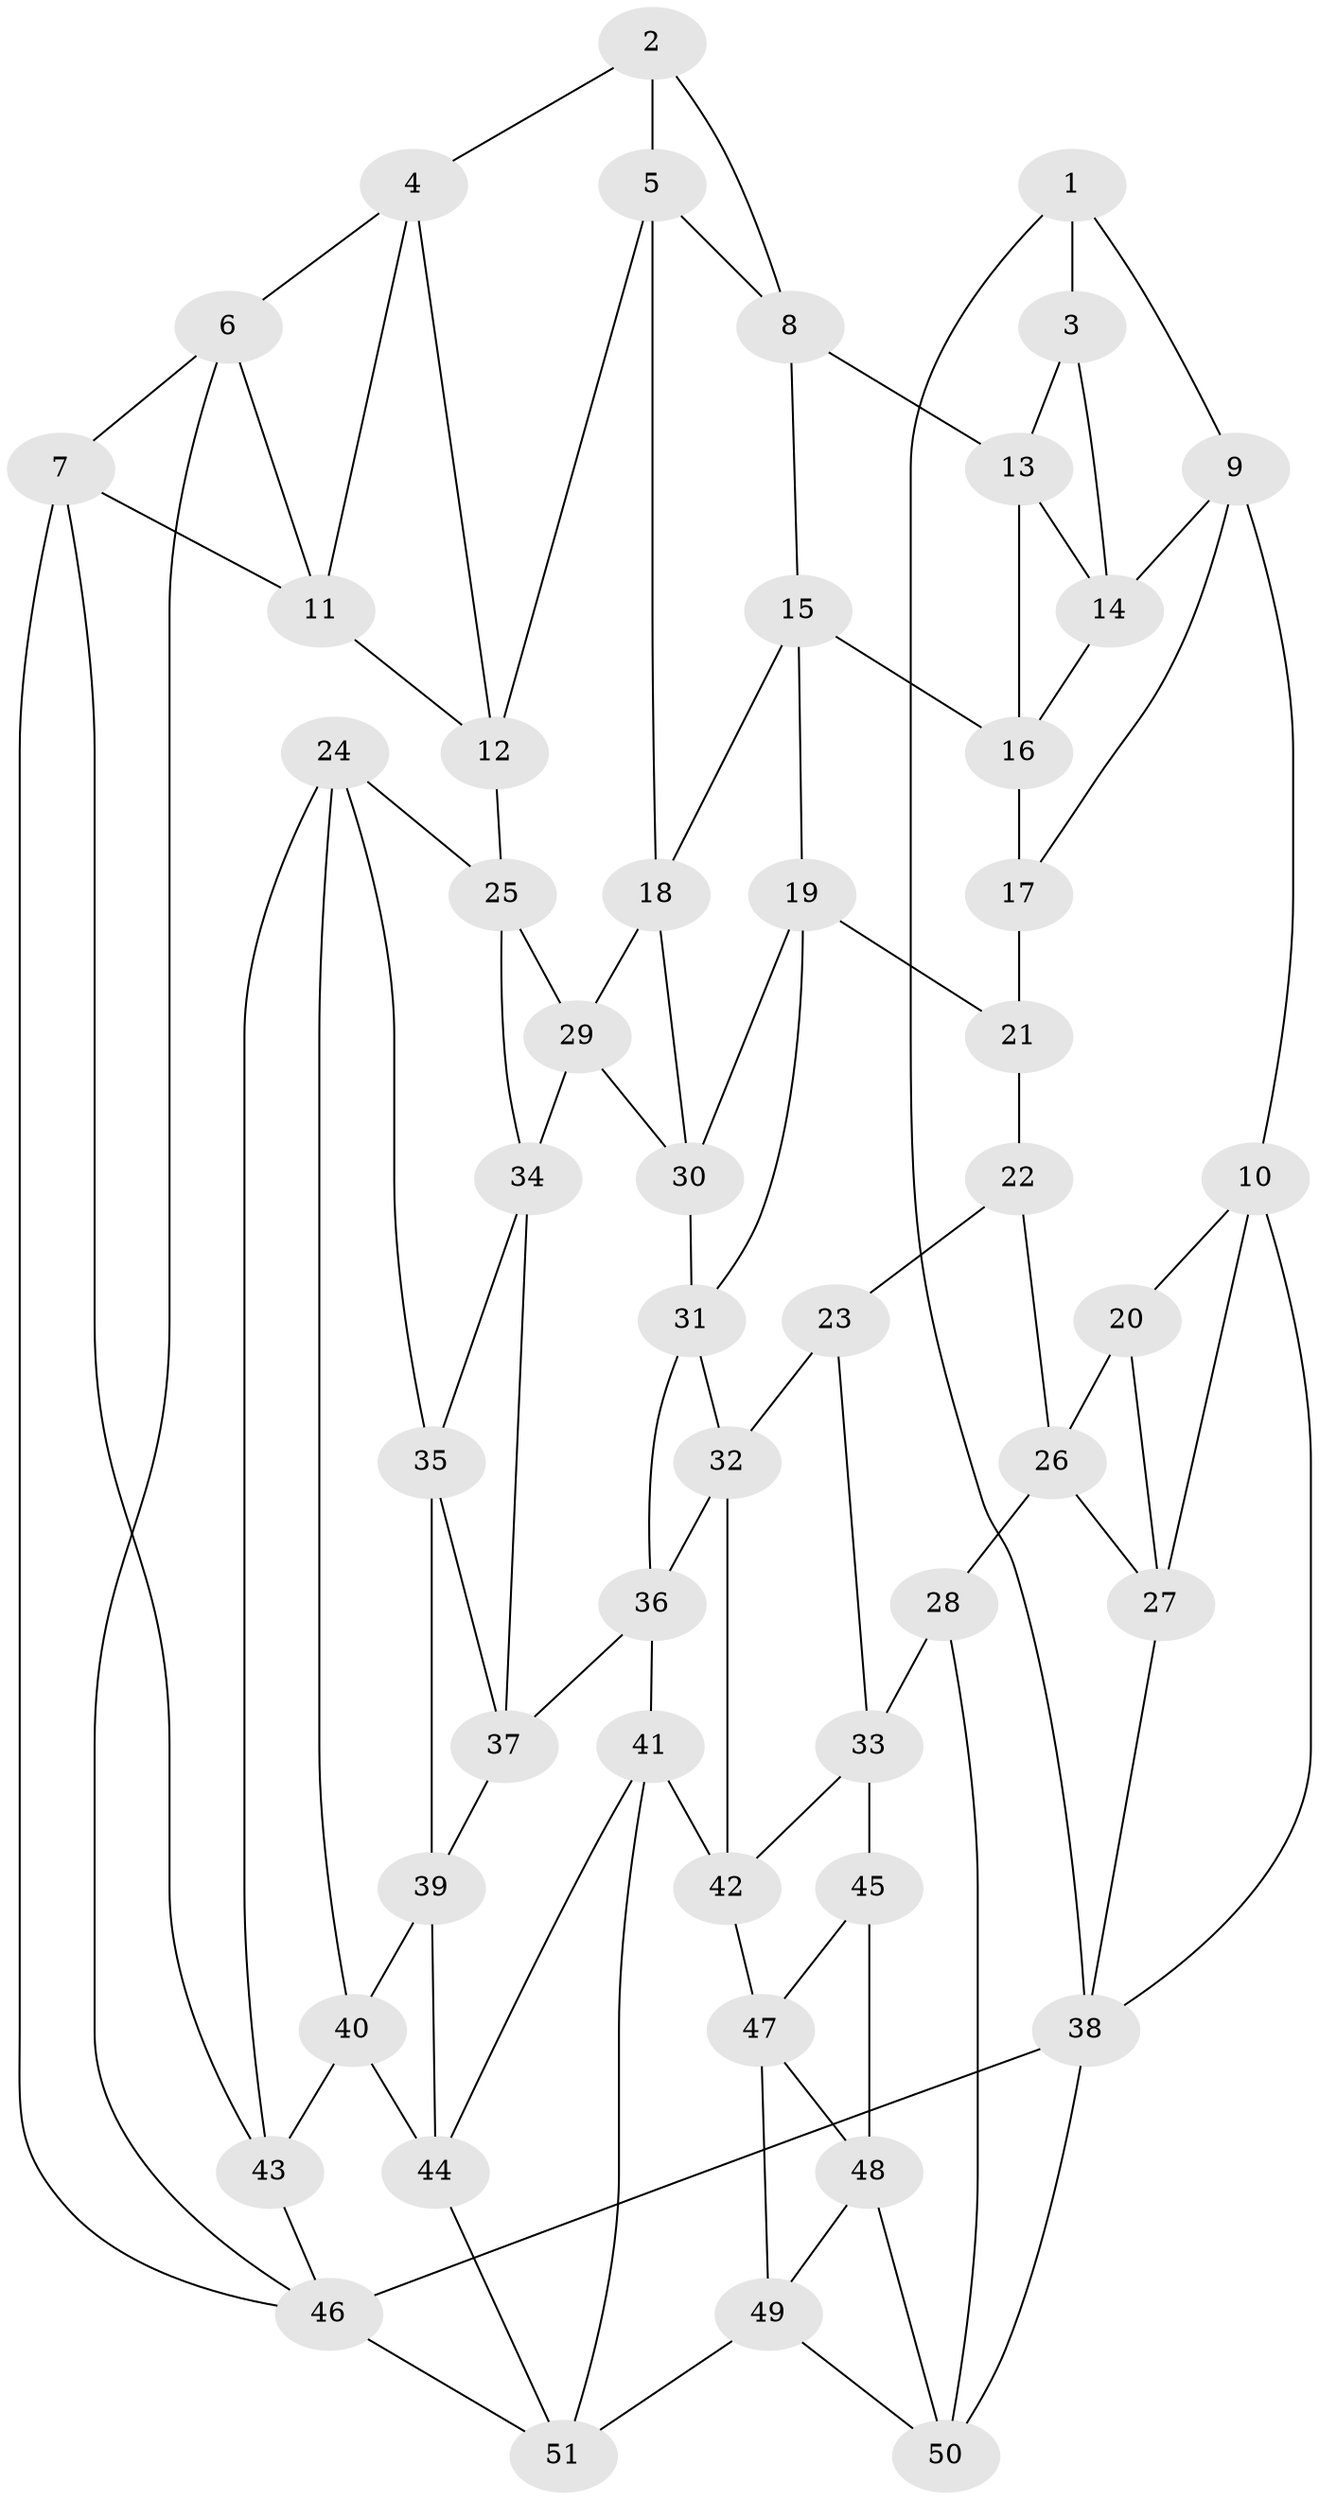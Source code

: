 // original degree distribution, {3: 0.0196078431372549, 4: 0.2549019607843137, 6: 0.23529411764705882, 5: 0.49019607843137253}
// Generated by graph-tools (version 1.1) at 2025/51/03/09/25 03:51:03]
// undirected, 51 vertices, 98 edges
graph export_dot {
graph [start="1"]
  node [color=gray90,style=filled];
  1;
  2;
  3;
  4;
  5;
  6;
  7;
  8;
  9;
  10;
  11;
  12;
  13;
  14;
  15;
  16;
  17;
  18;
  19;
  20;
  21;
  22;
  23;
  24;
  25;
  26;
  27;
  28;
  29;
  30;
  31;
  32;
  33;
  34;
  35;
  36;
  37;
  38;
  39;
  40;
  41;
  42;
  43;
  44;
  45;
  46;
  47;
  48;
  49;
  50;
  51;
  1 -- 3 [weight=1.0];
  1 -- 9 [weight=1.0];
  1 -- 38 [weight=1.0];
  2 -- 4 [weight=1.0];
  2 -- 5 [weight=1.0];
  2 -- 8 [weight=1.0];
  3 -- 13 [weight=1.0];
  3 -- 14 [weight=1.0];
  4 -- 6 [weight=1.0];
  4 -- 11 [weight=1.0];
  4 -- 12 [weight=1.0];
  5 -- 8 [weight=1.0];
  5 -- 12 [weight=1.0];
  5 -- 18 [weight=1.0];
  6 -- 7 [weight=1.0];
  6 -- 11 [weight=1.0];
  6 -- 46 [weight=1.0];
  7 -- 11 [weight=1.0];
  7 -- 43 [weight=1.0];
  7 -- 46 [weight=1.0];
  8 -- 13 [weight=1.0];
  8 -- 15 [weight=1.0];
  9 -- 10 [weight=1.0];
  9 -- 14 [weight=1.0];
  9 -- 17 [weight=1.0];
  10 -- 20 [weight=1.0];
  10 -- 27 [weight=1.0];
  10 -- 38 [weight=1.0];
  11 -- 12 [weight=1.0];
  12 -- 25 [weight=1.0];
  13 -- 14 [weight=1.0];
  13 -- 16 [weight=1.0];
  14 -- 16 [weight=1.0];
  15 -- 16 [weight=1.0];
  15 -- 18 [weight=1.0];
  15 -- 19 [weight=1.0];
  16 -- 17 [weight=1.0];
  17 -- 21 [weight=1.0];
  18 -- 29 [weight=1.0];
  18 -- 30 [weight=1.0];
  19 -- 21 [weight=1.0];
  19 -- 30 [weight=1.0];
  19 -- 31 [weight=1.0];
  20 -- 26 [weight=1.0];
  20 -- 27 [weight=1.0];
  21 -- 22 [weight=2.0];
  22 -- 23 [weight=1.0];
  22 -- 26 [weight=1.0];
  23 -- 32 [weight=1.0];
  23 -- 33 [weight=1.0];
  24 -- 25 [weight=1.0];
  24 -- 35 [weight=1.0];
  24 -- 40 [weight=1.0];
  24 -- 43 [weight=1.0];
  25 -- 29 [weight=1.0];
  25 -- 34 [weight=1.0];
  26 -- 27 [weight=1.0];
  26 -- 28 [weight=1.0];
  27 -- 38 [weight=1.0];
  28 -- 33 [weight=1.0];
  28 -- 50 [weight=1.0];
  29 -- 30 [weight=1.0];
  29 -- 34 [weight=1.0];
  30 -- 31 [weight=1.0];
  31 -- 32 [weight=1.0];
  31 -- 36 [weight=1.0];
  32 -- 36 [weight=1.0];
  32 -- 42 [weight=1.0];
  33 -- 42 [weight=1.0];
  33 -- 45 [weight=1.0];
  34 -- 35 [weight=1.0];
  34 -- 37 [weight=1.0];
  35 -- 37 [weight=1.0];
  35 -- 39 [weight=1.0];
  36 -- 37 [weight=1.0];
  36 -- 41 [weight=1.0];
  37 -- 39 [weight=1.0];
  38 -- 46 [weight=2.0];
  38 -- 50 [weight=1.0];
  39 -- 40 [weight=1.0];
  39 -- 44 [weight=1.0];
  40 -- 43 [weight=1.0];
  40 -- 44 [weight=1.0];
  41 -- 42 [weight=1.0];
  41 -- 44 [weight=1.0];
  41 -- 51 [weight=1.0];
  42 -- 47 [weight=1.0];
  43 -- 46 [weight=1.0];
  44 -- 51 [weight=1.0];
  45 -- 47 [weight=1.0];
  45 -- 48 [weight=1.0];
  46 -- 51 [weight=1.0];
  47 -- 48 [weight=1.0];
  47 -- 49 [weight=1.0];
  48 -- 49 [weight=1.0];
  48 -- 50 [weight=1.0];
  49 -- 50 [weight=1.0];
  49 -- 51 [weight=1.0];
}
